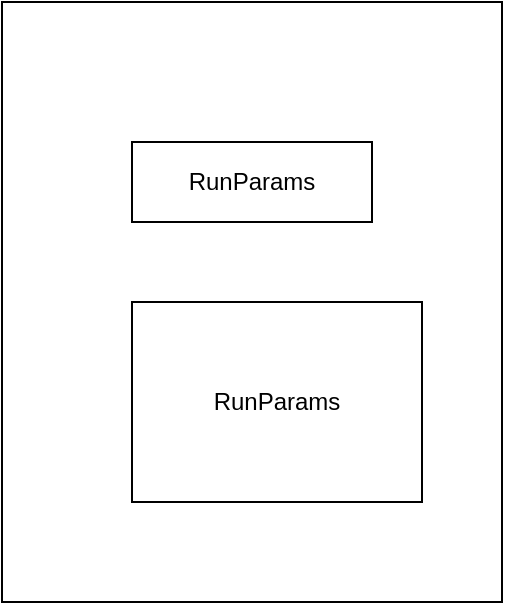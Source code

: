 <mxfile>
    <diagram id="wXW9t7doDY4xpnGTCczw" name="第 1 页">
        <mxGraphModel dx="819" dy="492" grid="1" gridSize="10" guides="1" tooltips="1" connect="1" arrows="1" fold="1" page="1" pageScale="1" pageWidth="827" pageHeight="1169" math="0" shadow="0">
            <root>
                <mxCell id="0"/>
                <mxCell id="1" parent="0"/>
                <mxCell id="2" value="" style="rounded=0;whiteSpace=wrap;html=1;" vertex="1" parent="1">
                    <mxGeometry x="90" y="110" width="250" height="300" as="geometry"/>
                </mxCell>
                <mxCell id="3" value="RunParams" style="rounded=0;whiteSpace=wrap;html=1;" vertex="1" parent="1">
                    <mxGeometry x="155" y="180" width="120" height="40" as="geometry"/>
                </mxCell>
                <mxCell id="4" value="RunParams" style="rounded=0;whiteSpace=wrap;html=1;" vertex="1" parent="1">
                    <mxGeometry x="155" y="260" width="145" height="100" as="geometry"/>
                </mxCell>
            </root>
        </mxGraphModel>
    </diagram>
</mxfile>